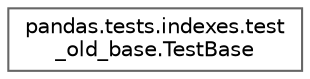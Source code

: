 digraph "Graphical Class Hierarchy"
{
 // LATEX_PDF_SIZE
  bgcolor="transparent";
  edge [fontname=Helvetica,fontsize=10,labelfontname=Helvetica,labelfontsize=10];
  node [fontname=Helvetica,fontsize=10,shape=box,height=0.2,width=0.4];
  rankdir="LR";
  Node0 [id="Node000000",label="pandas.tests.indexes.test\l_old_base.TestBase",height=0.2,width=0.4,color="grey40", fillcolor="white", style="filled",URL="$da/dc9/classpandas_1_1tests_1_1indexes_1_1test__old__base_1_1TestBase.html",tooltip=" "];
}
